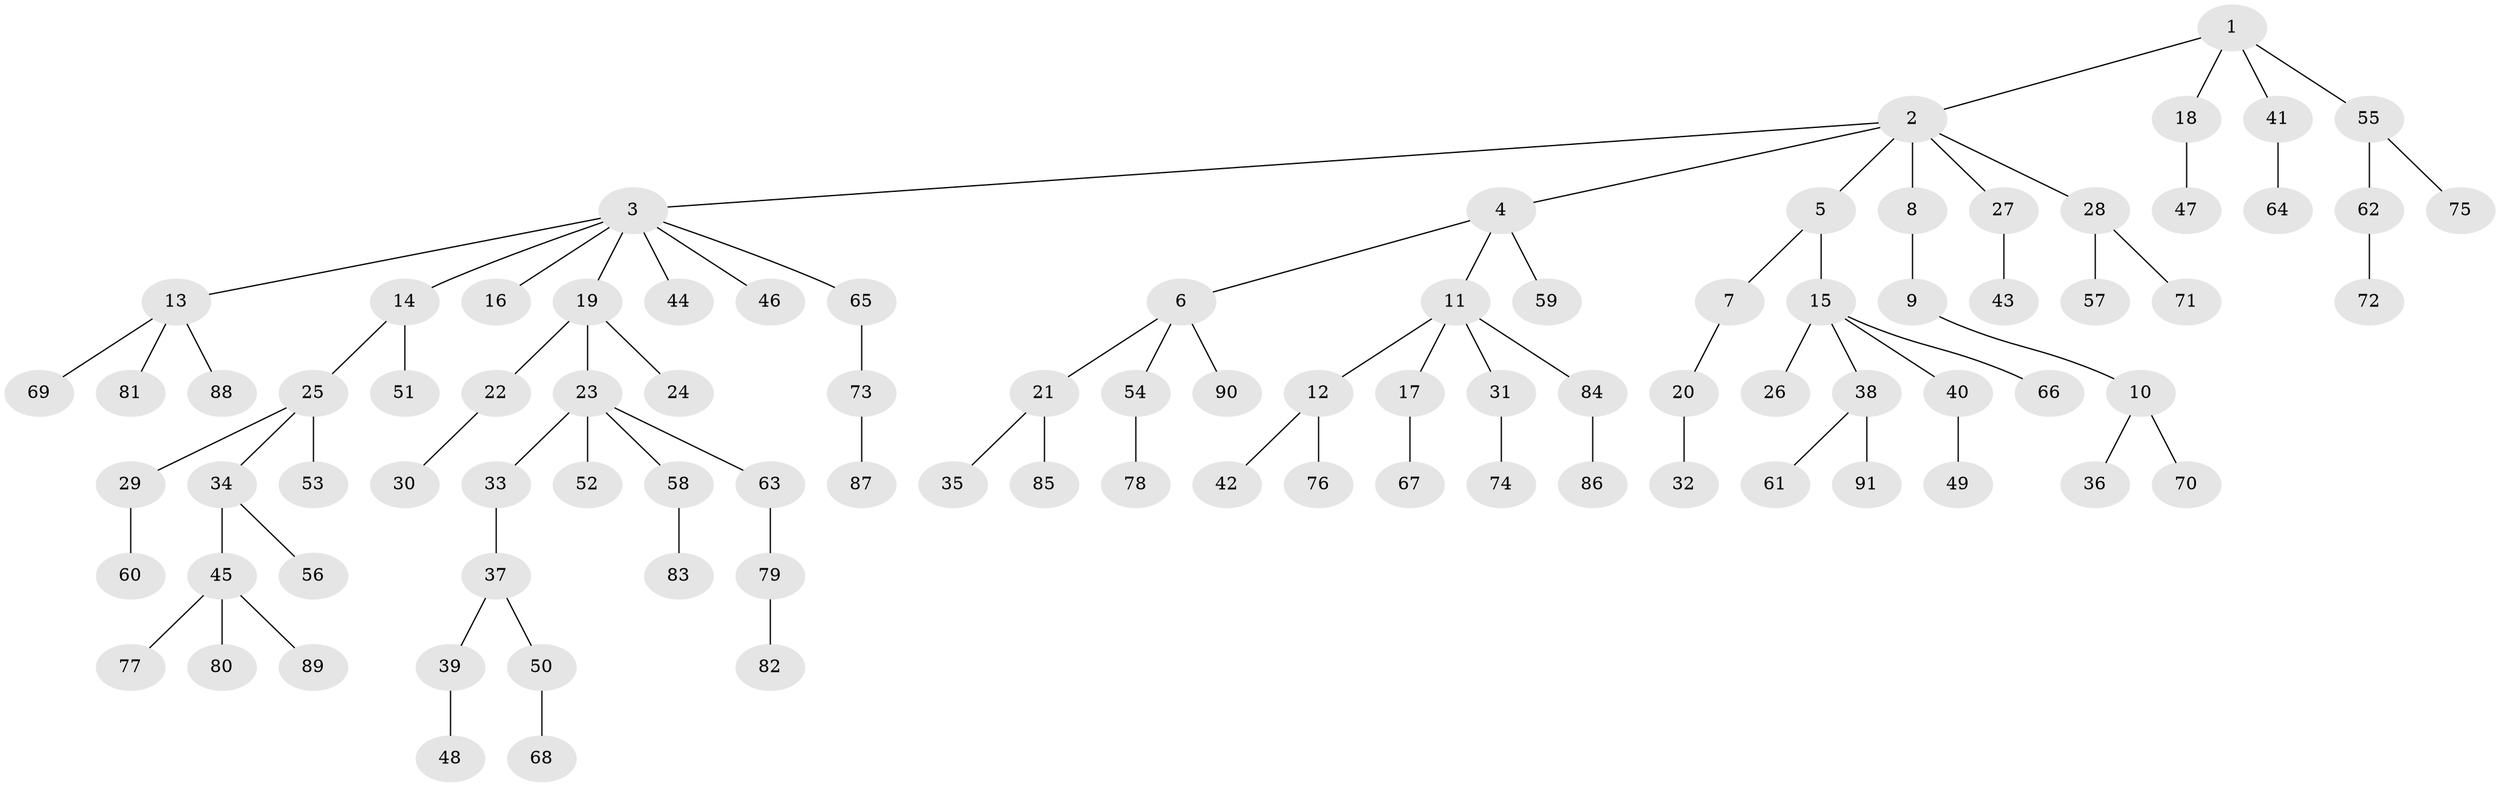 // Generated by graph-tools (version 1.1) at 2025/26/03/09/25 03:26:32]
// undirected, 91 vertices, 90 edges
graph export_dot {
graph [start="1"]
  node [color=gray90,style=filled];
  1;
  2;
  3;
  4;
  5;
  6;
  7;
  8;
  9;
  10;
  11;
  12;
  13;
  14;
  15;
  16;
  17;
  18;
  19;
  20;
  21;
  22;
  23;
  24;
  25;
  26;
  27;
  28;
  29;
  30;
  31;
  32;
  33;
  34;
  35;
  36;
  37;
  38;
  39;
  40;
  41;
  42;
  43;
  44;
  45;
  46;
  47;
  48;
  49;
  50;
  51;
  52;
  53;
  54;
  55;
  56;
  57;
  58;
  59;
  60;
  61;
  62;
  63;
  64;
  65;
  66;
  67;
  68;
  69;
  70;
  71;
  72;
  73;
  74;
  75;
  76;
  77;
  78;
  79;
  80;
  81;
  82;
  83;
  84;
  85;
  86;
  87;
  88;
  89;
  90;
  91;
  1 -- 2;
  1 -- 18;
  1 -- 41;
  1 -- 55;
  2 -- 3;
  2 -- 4;
  2 -- 5;
  2 -- 8;
  2 -- 27;
  2 -- 28;
  3 -- 13;
  3 -- 14;
  3 -- 16;
  3 -- 19;
  3 -- 44;
  3 -- 46;
  3 -- 65;
  4 -- 6;
  4 -- 11;
  4 -- 59;
  5 -- 7;
  5 -- 15;
  6 -- 21;
  6 -- 54;
  6 -- 90;
  7 -- 20;
  8 -- 9;
  9 -- 10;
  10 -- 36;
  10 -- 70;
  11 -- 12;
  11 -- 17;
  11 -- 31;
  11 -- 84;
  12 -- 42;
  12 -- 76;
  13 -- 69;
  13 -- 81;
  13 -- 88;
  14 -- 25;
  14 -- 51;
  15 -- 26;
  15 -- 38;
  15 -- 40;
  15 -- 66;
  17 -- 67;
  18 -- 47;
  19 -- 22;
  19 -- 23;
  19 -- 24;
  20 -- 32;
  21 -- 35;
  21 -- 85;
  22 -- 30;
  23 -- 33;
  23 -- 52;
  23 -- 58;
  23 -- 63;
  25 -- 29;
  25 -- 34;
  25 -- 53;
  27 -- 43;
  28 -- 57;
  28 -- 71;
  29 -- 60;
  31 -- 74;
  33 -- 37;
  34 -- 45;
  34 -- 56;
  37 -- 39;
  37 -- 50;
  38 -- 61;
  38 -- 91;
  39 -- 48;
  40 -- 49;
  41 -- 64;
  45 -- 77;
  45 -- 80;
  45 -- 89;
  50 -- 68;
  54 -- 78;
  55 -- 62;
  55 -- 75;
  58 -- 83;
  62 -- 72;
  63 -- 79;
  65 -- 73;
  73 -- 87;
  79 -- 82;
  84 -- 86;
}
